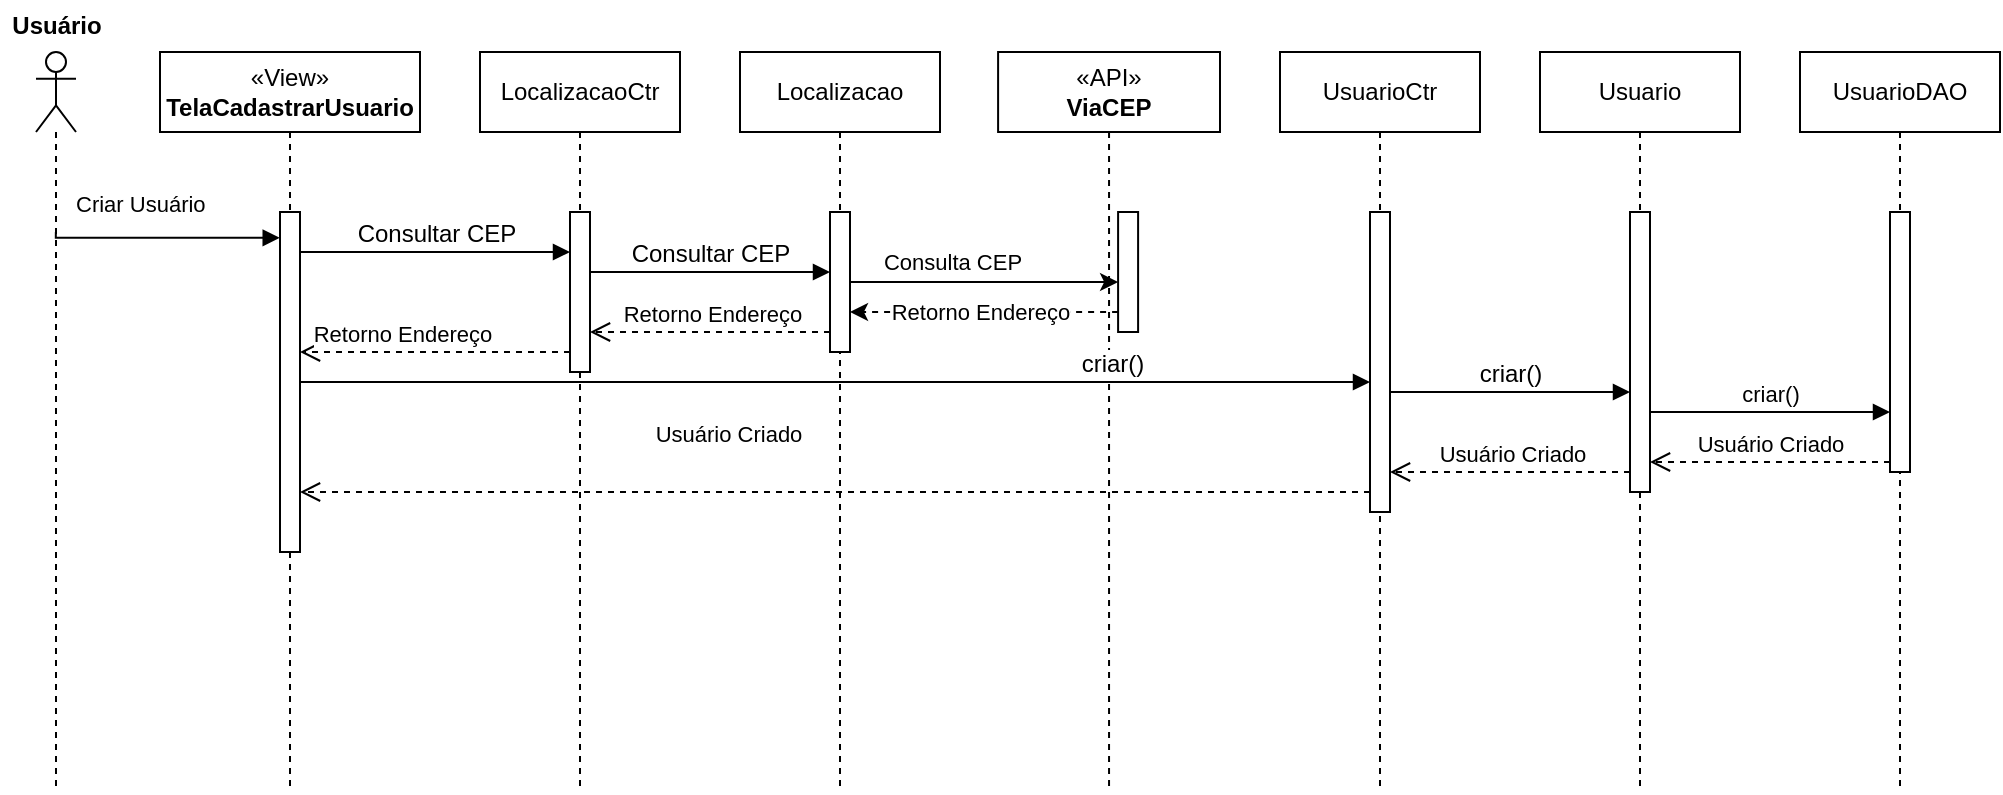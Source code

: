 <mxfile version="24.8.6">
  <diagram name="Página-1" id="wqUuUNvkkcuJHxzJ-vZy">
    <mxGraphModel dx="2704" dy="522" grid="1" gridSize="10" guides="1" tooltips="1" connect="1" arrows="1" fold="1" page="1" pageScale="1" pageWidth="827" pageHeight="1169" math="0" shadow="0">
      <root>
        <mxCell id="0" />
        <mxCell id="1" parent="0" />
        <mxCell id="6LJwA5GQckkRtoz5Uk3Q-1" value="" style="shape=umlLifeline;perimeter=lifelinePerimeter;whiteSpace=wrap;html=1;container=1;dropTarget=0;collapsible=0;recursiveResize=0;outlineConnect=0;portConstraint=eastwest;newEdgeStyle={&quot;curved&quot;:0,&quot;rounded&quot;:0};participant=umlActor;" parent="1" vertex="1">
          <mxGeometry x="-1632" y="80" width="20" height="370" as="geometry" />
        </mxCell>
        <mxCell id="6LJwA5GQckkRtoz5Uk3Q-2" value="«API»&lt;br&gt;&lt;b&gt;ViaCEP&lt;/b&gt;" style="shape=umlLifeline;perimeter=lifelinePerimeter;whiteSpace=wrap;html=1;container=1;dropTarget=0;collapsible=0;recursiveResize=0;outlineConnect=0;portConstraint=eastwest;newEdgeStyle={&quot;curved&quot;:0,&quot;rounded&quot;:0};" parent="1" vertex="1">
          <mxGeometry x="-1150.95" y="80" width="110.95" height="370" as="geometry" />
        </mxCell>
        <mxCell id="6LJwA5GQckkRtoz5Uk3Q-3" value="" style="html=1;points=[[0,0,0,0,5],[0,1,0,0,-5],[1,0,0,0,5],[1,1,0,0,-5]];perimeter=orthogonalPerimeter;outlineConnect=0;targetShapes=umlLifeline;portConstraint=eastwest;newEdgeStyle={&quot;curved&quot;:0,&quot;rounded&quot;:0};" parent="6LJwA5GQckkRtoz5Uk3Q-2" vertex="1">
          <mxGeometry x="60" y="80" width="10" height="60" as="geometry" />
        </mxCell>
        <mxCell id="6LJwA5GQckkRtoz5Uk3Q-4" value="&lt;span style=&quot;font-family: Helvetica; font-size: 12px; font-style: normal; font-variant-ligatures: normal; font-variant-caps: normal; font-weight: 400; letter-spacing: normal; orphans: 2; text-align: center; text-indent: 0px; text-transform: none; widows: 2; word-spacing: 0px; -webkit-text-stroke-width: 0px; white-space: nowrap; text-decoration-thickness: initial; text-decoration-style: initial; text-decoration-color: initial; float: none; display: inline !important;&quot;&gt;Usuario&lt;/span&gt;" style="shape=umlLifeline;perimeter=lifelinePerimeter;whiteSpace=wrap;html=1;container=1;dropTarget=0;collapsible=0;recursiveResize=0;outlineConnect=0;portConstraint=eastwest;newEdgeStyle={&quot;curved&quot;:0,&quot;rounded&quot;:0};" parent="1" vertex="1">
          <mxGeometry x="-880" y="80" width="100" height="370" as="geometry" />
        </mxCell>
        <mxCell id="6LJwA5GQckkRtoz5Uk3Q-5" value="" style="html=1;points=[[0,0,0,0,5],[0,1,0,0,-5],[1,0,0,0,5],[1,1,0,0,-5]];perimeter=orthogonalPerimeter;outlineConnect=0;targetShapes=umlLifeline;portConstraint=eastwest;newEdgeStyle={&quot;curved&quot;:0,&quot;rounded&quot;:0};" parent="6LJwA5GQckkRtoz5Uk3Q-4" vertex="1">
          <mxGeometry x="45" y="80" width="10" height="140" as="geometry" />
        </mxCell>
        <mxCell id="6LJwA5GQckkRtoz5Uk3Q-7" value="UsuarioDAO" style="shape=umlLifeline;perimeter=lifelinePerimeter;whiteSpace=wrap;html=1;container=1;dropTarget=0;collapsible=0;recursiveResize=0;outlineConnect=0;portConstraint=eastwest;newEdgeStyle={&quot;curved&quot;:0,&quot;rounded&quot;:0};" parent="1" vertex="1">
          <mxGeometry x="-750" y="80" width="100" height="370" as="geometry" />
        </mxCell>
        <mxCell id="6LJwA5GQckkRtoz5Uk3Q-8" value="" style="html=1;points=[[0,0,0,0,5],[0,1,0,0,-5],[1,0,0,0,5],[1,1,0,0,-5]];perimeter=orthogonalPerimeter;outlineConnect=0;targetShapes=umlLifeline;portConstraint=eastwest;newEdgeStyle={&quot;curved&quot;:0,&quot;rounded&quot;:0};" parent="6LJwA5GQckkRtoz5Uk3Q-7" vertex="1">
          <mxGeometry x="45" y="80" width="10" height="130" as="geometry" />
        </mxCell>
        <mxCell id="6LJwA5GQckkRtoz5Uk3Q-10" value="&lt;span style=&quot;text-wrap: nowrap;&quot;&gt;UsuarioCtr&lt;/span&gt;" style="shape=umlLifeline;perimeter=lifelinePerimeter;whiteSpace=wrap;html=1;container=1;dropTarget=0;collapsible=0;recursiveResize=0;outlineConnect=0;portConstraint=eastwest;newEdgeStyle={&quot;curved&quot;:0,&quot;rounded&quot;:0};" parent="1" vertex="1">
          <mxGeometry x="-1010" y="80" width="100" height="370" as="geometry" />
        </mxCell>
        <mxCell id="6LJwA5GQckkRtoz5Uk3Q-11" value="" style="html=1;points=[[0,0,0,0,5],[0,1,0,0,-5],[1,0,0,0,5],[1,1,0,0,-5]];perimeter=orthogonalPerimeter;outlineConnect=0;targetShapes=umlLifeline;portConstraint=eastwest;newEdgeStyle={&quot;curved&quot;:0,&quot;rounded&quot;:0};" parent="6LJwA5GQckkRtoz5Uk3Q-10" vertex="1">
          <mxGeometry x="45" y="80" width="10" height="150" as="geometry" />
        </mxCell>
        <mxCell id="6LJwA5GQckkRtoz5Uk3Q-13" value="Criar Usuário" style="endArrow=block;endFill=1;html=1;edgeStyle=orthogonalEdgeStyle;align=left;verticalAlign=top;rounded=0;entryX=-0.014;entryY=0.076;entryDx=0;entryDy=0;entryPerimeter=0;" parent="1" edge="1" target="k1tKJQwJOCURgJKSLY6P-2">
          <mxGeometry x="-0.808" y="30" relative="1" as="geometry">
            <mxPoint x="-1622.071" y="170" as="sourcePoint" />
            <mxPoint x="-1517" y="170" as="targetPoint" />
            <mxPoint as="offset" />
            <Array as="points">
              <mxPoint x="-1622" y="173" />
            </Array>
          </mxGeometry>
        </mxCell>
        <mxCell id="6LJwA5GQckkRtoz5Uk3Q-18" value="Usuário" style="text;align=center;fontStyle=1;verticalAlign=middle;spacingLeft=3;spacingRight=3;strokeColor=none;rotatable=0;points=[[0,0.5],[1,0.5]];portConstraint=eastwest;html=1;" parent="1" vertex="1">
          <mxGeometry x="-1650" y="54" width="56" height="26" as="geometry" />
        </mxCell>
        <mxCell id="6LJwA5GQckkRtoz5Uk3Q-19" value="&lt;span style=&quot;font-size: 12px; text-align: left;&quot;&gt;criar()&lt;/span&gt;" style="html=1;verticalAlign=bottom;endArrow=block;curved=0;rounded=0;exitX=1;exitY=0;exitDx=0;exitDy=5;exitPerimeter=0;entryX=0;entryY=0;entryDx=0;entryDy=5;entryPerimeter=0;" parent="1" edge="1">
          <mxGeometry relative="1" as="geometry">
            <mxPoint x="-955" y="250" as="sourcePoint" />
            <mxPoint as="offset" />
            <mxPoint x="-835" y="250" as="targetPoint" />
          </mxGeometry>
        </mxCell>
        <mxCell id="6LJwA5GQckkRtoz5Uk3Q-20" value="criar()" style="html=1;verticalAlign=bottom;endArrow=block;curved=0;rounded=0;entryX=0;entryY=0;entryDx=0;entryDy=5;" parent="1" edge="1">
          <mxGeometry relative="1" as="geometry">
            <mxPoint x="-825" y="260" as="sourcePoint" />
            <mxPoint x="-705" y="260" as="targetPoint" />
          </mxGeometry>
        </mxCell>
        <mxCell id="6LJwA5GQckkRtoz5Uk3Q-21" value="Usuário&amp;nbsp;Criado" style="html=1;verticalAlign=bottom;endArrow=open;dashed=1;endSize=8;curved=0;rounded=0;exitX=0;exitY=1;exitDx=0;exitDy=-5;" parent="1" source="6LJwA5GQckkRtoz5Uk3Q-8" target="6LJwA5GQckkRtoz5Uk3Q-5" edge="1">
          <mxGeometry relative="1" as="geometry">
            <mxPoint x="-810" y="295" as="targetPoint" />
          </mxGeometry>
        </mxCell>
        <mxCell id="6LJwA5GQckkRtoz5Uk3Q-24" value="Usuário&amp;nbsp;Criado" style="html=1;verticalAlign=bottom;endArrow=open;dashed=1;endSize=8;curved=0;rounded=0;exitX=0;exitY=1;exitDx=0;exitDy=-5;" parent="1" edge="1">
          <mxGeometry x="-0.005" relative="1" as="geometry">
            <mxPoint x="-955" y="290" as="targetPoint" />
            <mxPoint as="offset" />
            <mxPoint x="-835" y="290.0" as="sourcePoint" />
            <Array as="points">
              <mxPoint x="-895" y="290" />
            </Array>
          </mxGeometry>
        </mxCell>
        <mxCell id="6LJwA5GQckkRtoz5Uk3Q-25" value="Usuário&amp;nbsp;Criado" style="html=1;verticalAlign=bottom;endArrow=open;dashed=1;endSize=8;curved=0;rounded=0;" parent="1" source="6LJwA5GQckkRtoz5Uk3Q-11" edge="1">
          <mxGeometry x="0.2" y="-20" relative="1" as="geometry">
            <mxPoint x="-1500" y="300" as="targetPoint" />
            <mxPoint x="-970" y="300" as="sourcePoint" />
            <mxPoint as="offset" />
          </mxGeometry>
        </mxCell>
        <mxCell id="6LJwA5GQckkRtoz5Uk3Q-28" value="&lt;span style=&quot;font-size: 12px; text-align: left;&quot;&gt;criar()&lt;/span&gt;" style="html=1;verticalAlign=bottom;endArrow=block;curved=0;rounded=0;" parent="1" source="k1tKJQwJOCURgJKSLY6P-2" target="6LJwA5GQckkRtoz5Uk3Q-11" edge="1">
          <mxGeometry x="0.515" relative="1" as="geometry">
            <mxPoint x="-1220" y="240" as="sourcePoint" />
            <mxPoint as="offset" />
            <mxPoint x="-970" y="240" as="targetPoint" />
          </mxGeometry>
        </mxCell>
        <mxCell id="k1tKJQwJOCURgJKSLY6P-1" value="«View»&lt;br&gt;&lt;b&gt;TelaCadastrarUsuario&lt;/b&gt;" style="shape=umlLifeline;perimeter=lifelinePerimeter;whiteSpace=wrap;html=1;container=1;dropTarget=0;collapsible=0;recursiveResize=0;outlineConnect=0;portConstraint=eastwest;newEdgeStyle={&quot;curved&quot;:0,&quot;rounded&quot;:0};" vertex="1" parent="1">
          <mxGeometry x="-1570" y="80" width="130" height="370" as="geometry" />
        </mxCell>
        <mxCell id="k1tKJQwJOCURgJKSLY6P-2" value="" style="html=1;points=[[0,0,0,0,5],[0,1,0,0,-5],[1,0,0,0,5],[1,1,0,0,-5]];perimeter=orthogonalPerimeter;outlineConnect=0;targetShapes=umlLifeline;portConstraint=eastwest;newEdgeStyle={&quot;curved&quot;:0,&quot;rounded&quot;:0};" vertex="1" parent="k1tKJQwJOCURgJKSLY6P-1">
          <mxGeometry x="60" y="80" width="10" height="170" as="geometry" />
        </mxCell>
        <mxCell id="k1tKJQwJOCURgJKSLY6P-3" style="edgeStyle=orthogonalEdgeStyle;rounded=0;orthogonalLoop=1;jettySize=auto;html=1;curved=0;" edge="1" parent="1" source="k1tKJQwJOCURgJKSLY6P-9" target="6LJwA5GQckkRtoz5Uk3Q-3">
          <mxGeometry relative="1" as="geometry">
            <mxPoint x="-1220" y="190" as="sourcePoint" />
            <mxPoint x="-1060" y="190" as="targetPoint" />
            <Array as="points">
              <mxPoint x="-1190" y="195" />
              <mxPoint x="-1190" y="195" />
            </Array>
          </mxGeometry>
        </mxCell>
        <mxCell id="k1tKJQwJOCURgJKSLY6P-4" value="Consulta CEP" style="edgeLabel;html=1;align=center;verticalAlign=middle;resizable=0;points=[];" vertex="1" connectable="0" parent="k1tKJQwJOCURgJKSLY6P-3">
          <mxGeometry x="-0.256" y="1" relative="1" as="geometry">
            <mxPoint x="1" y="-9" as="offset" />
          </mxGeometry>
        </mxCell>
        <mxCell id="k1tKJQwJOCURgJKSLY6P-6" style="edgeStyle=orthogonalEdgeStyle;rounded=0;orthogonalLoop=1;jettySize=auto;html=1;curved=0;dashed=1;" edge="1" parent="1" source="6LJwA5GQckkRtoz5Uk3Q-3" target="k1tKJQwJOCURgJKSLY6P-9">
          <mxGeometry relative="1" as="geometry">
            <mxPoint x="-1060" y="220" as="sourcePoint" />
            <mxPoint x="-1220" y="220" as="targetPoint" />
            <Array as="points">
              <mxPoint x="-1210" y="210" />
              <mxPoint x="-1210" y="210" />
            </Array>
          </mxGeometry>
        </mxCell>
        <mxCell id="k1tKJQwJOCURgJKSLY6P-7" value="Retorno Endereço" style="edgeLabel;html=1;align=center;verticalAlign=middle;resizable=0;points=[];" vertex="1" connectable="0" parent="k1tKJQwJOCURgJKSLY6P-6">
          <mxGeometry x="0.154" y="1" relative="1" as="geometry">
            <mxPoint x="8" y="-1" as="offset" />
          </mxGeometry>
        </mxCell>
        <mxCell id="k1tKJQwJOCURgJKSLY6P-8" value="&lt;span style=&quot;font-family: Helvetica; font-size: 12px; font-style: normal; font-variant-ligatures: normal; font-variant-caps: normal; font-weight: 400; letter-spacing: normal; orphans: 2; text-align: center; text-indent: 0px; text-transform: none; widows: 2; word-spacing: 0px; -webkit-text-stroke-width: 0px; white-space: nowrap; text-decoration-thickness: initial; text-decoration-style: initial; text-decoration-color: initial; float: none; display: inline !important;&quot;&gt;Localizacao&lt;/span&gt;" style="shape=umlLifeline;perimeter=lifelinePerimeter;whiteSpace=wrap;html=1;container=1;dropTarget=0;collapsible=0;recursiveResize=0;outlineConnect=0;portConstraint=eastwest;newEdgeStyle={&quot;curved&quot;:0,&quot;rounded&quot;:0};" vertex="1" parent="1">
          <mxGeometry x="-1280" y="80" width="100" height="370" as="geometry" />
        </mxCell>
        <mxCell id="k1tKJQwJOCURgJKSLY6P-9" value="" style="html=1;points=[[0,0,0,0,5],[0,1,0,0,-5],[1,0,0,0,5],[1,1,0,0,-5]];perimeter=orthogonalPerimeter;outlineConnect=0;targetShapes=umlLifeline;portConstraint=eastwest;newEdgeStyle={&quot;curved&quot;:0,&quot;rounded&quot;:0};" vertex="1" parent="k1tKJQwJOCURgJKSLY6P-8">
          <mxGeometry x="45" y="80" width="10" height="70" as="geometry" />
        </mxCell>
        <mxCell id="k1tKJQwJOCURgJKSLY6P-10" value="&lt;span style=&quot;text-wrap: nowrap;&quot;&gt;LocalizacaoCtr&lt;/span&gt;" style="shape=umlLifeline;perimeter=lifelinePerimeter;whiteSpace=wrap;html=1;container=1;dropTarget=0;collapsible=0;recursiveResize=0;outlineConnect=0;portConstraint=eastwest;newEdgeStyle={&quot;curved&quot;:0,&quot;rounded&quot;:0};" vertex="1" parent="1">
          <mxGeometry x="-1410" y="80" width="100" height="370" as="geometry" />
        </mxCell>
        <mxCell id="k1tKJQwJOCURgJKSLY6P-11" value="" style="html=1;points=[[0,0,0,0,5],[0,1,0,0,-5],[1,0,0,0,5],[1,1,0,0,-5]];perimeter=orthogonalPerimeter;outlineConnect=0;targetShapes=umlLifeline;portConstraint=eastwest;newEdgeStyle={&quot;curved&quot;:0,&quot;rounded&quot;:0};" vertex="1" parent="k1tKJQwJOCURgJKSLY6P-10">
          <mxGeometry x="45" y="80" width="10" height="80" as="geometry" />
        </mxCell>
        <mxCell id="k1tKJQwJOCURgJKSLY6P-12" value="&lt;span style=&quot;font-size: 12px; text-align: left;&quot;&gt;Consultar CEP&lt;/span&gt;" style="html=1;verticalAlign=bottom;endArrow=block;curved=0;rounded=0;exitX=1;exitY=0;exitDx=0;exitDy=5;exitPerimeter=0;" edge="1" parent="1">
          <mxGeometry relative="1" as="geometry">
            <mxPoint x="-1355" y="190" as="sourcePoint" />
            <mxPoint as="offset" />
            <mxPoint x="-1235" y="190" as="targetPoint" />
          </mxGeometry>
        </mxCell>
        <mxCell id="k1tKJQwJOCURgJKSLY6P-13" value="Retorno Endereço" style="html=1;verticalAlign=bottom;endArrow=open;dashed=1;endSize=8;curved=0;rounded=0;" edge="1" parent="1" source="k1tKJQwJOCURgJKSLY6P-9" target="k1tKJQwJOCURgJKSLY6P-11">
          <mxGeometry x="-0.005" relative="1" as="geometry">
            <mxPoint x="-1350" y="220" as="targetPoint" />
            <mxPoint as="offset" />
            <mxPoint x="-1230" y="220" as="sourcePoint" />
            <Array as="points">
              <mxPoint x="-1285" y="220" />
            </Array>
          </mxGeometry>
        </mxCell>
        <mxCell id="k1tKJQwJOCURgJKSLY6P-14" value="&lt;span style=&quot;font-size: 12px; text-align: left;&quot;&gt;Consultar CEP&lt;/span&gt;" style="html=1;verticalAlign=bottom;endArrow=block;curved=0;rounded=0;exitX=1;exitY=0;exitDx=0;exitDy=5;exitPerimeter=0;" edge="1" parent="1" target="k1tKJQwJOCURgJKSLY6P-11">
          <mxGeometry relative="1" as="geometry">
            <mxPoint x="-1500" y="180" as="sourcePoint" />
            <mxPoint as="offset" />
            <mxPoint x="-1380" y="180" as="targetPoint" />
          </mxGeometry>
        </mxCell>
        <mxCell id="k1tKJQwJOCURgJKSLY6P-16" value="Retorno Endereço" style="html=1;verticalAlign=bottom;endArrow=open;dashed=1;endSize=8;curved=0;rounded=0;" edge="1" parent="1" source="k1tKJQwJOCURgJKSLY6P-11" target="k1tKJQwJOCURgJKSLY6P-2">
          <mxGeometry x="0.25" relative="1" as="geometry">
            <mxPoint x="-1490" y="230" as="targetPoint" />
            <mxPoint as="offset" />
            <mxPoint x="-1370" y="230" as="sourcePoint" />
            <Array as="points">
              <mxPoint x="-1425" y="230" />
            </Array>
          </mxGeometry>
        </mxCell>
      </root>
    </mxGraphModel>
  </diagram>
</mxfile>

